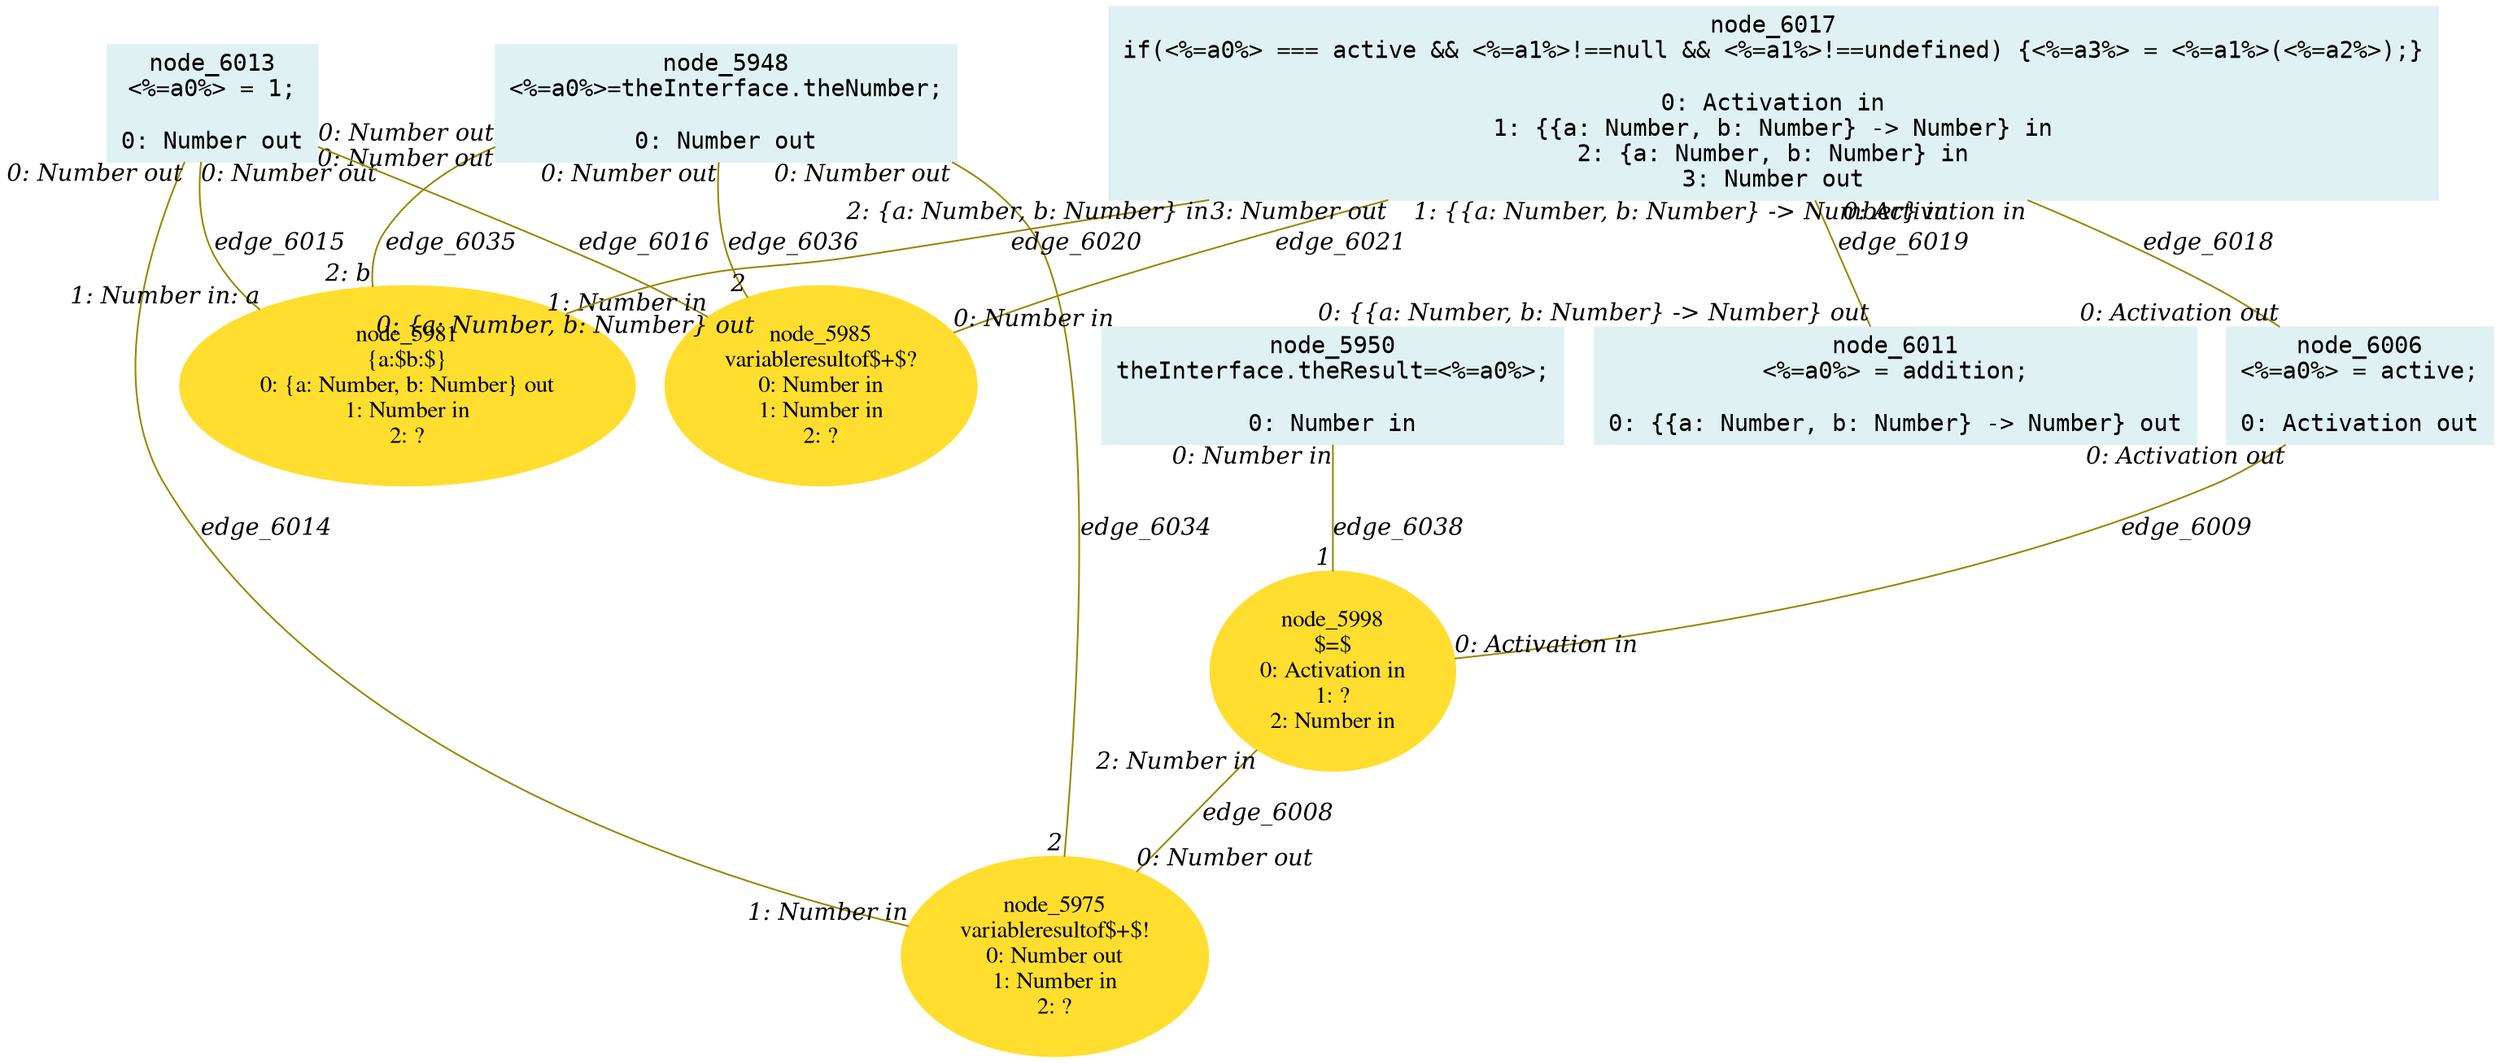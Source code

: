 digraph g{node_5948 [shape="box", style="filled", color="#dff1f2", fontname="Courier", label="node_5948
<%=a0%>=theInterface.theNumber;

0: Number out" ]
node_5950 [shape="box", style="filled", color="#dff1f2", fontname="Courier", label="node_5950
theInterface.theResult=<%=a0%>;

0: Number in" ]
node_5975 [shape="ellipse", style="filled", color="#ffde2f", fontname="Times", label="node_5975
variableresultof$+$!
0: Number out
1: Number in
2: ?" ]
node_5981 [shape="ellipse", style="filled", color="#ffde2f", fontname="Times", label="node_5981
{a:$b:$}
0: {a: Number, b: Number} out
1: Number in
2: ?" ]
node_5985 [shape="ellipse", style="filled", color="#ffde2f", fontname="Times", label="node_5985
variableresultof$+$?
0: Number in
1: Number in
2: ?" ]
node_5998 [shape="ellipse", style="filled", color="#ffde2f", fontname="Times", label="node_5998
$=$
0: Activation in
1: ?
2: Number in" ]
node_6006 [shape="box", style="filled", color="#dff1f2", fontname="Courier", label="node_6006
<%=a0%> = active;

0: Activation out" ]
node_6011 [shape="box", style="filled", color="#dff1f2", fontname="Courier", label="node_6011
<%=a0%> = addition;

0: {{a: Number, b: Number} -> Number} out" ]
node_6013 [shape="box", style="filled", color="#dff1f2", fontname="Courier", label="node_6013
<%=a0%> = 1;

0: Number out" ]
node_6017 [shape="box", style="filled", color="#dff1f2", fontname="Courier", label="node_6017
if(<%=a0%> === active && <%=a1%>!==null && <%=a1%>!==undefined) {<%=a3%> = <%=a1%>(<%=a2%>);}

0: Activation in
1: {{a: Number, b: Number} -> Number} in
2: {a: Number, b: Number} in
3: Number out" ]
node_5998 -> node_5975 [dir=none, arrowHead=none, fontname="Times-Italic", arrowsize=1, color="#9d8400", label="edge_6008",  headlabel="0: Number out", taillabel="2: Number in" ]
node_6006 -> node_5998 [dir=none, arrowHead=none, fontname="Times-Italic", arrowsize=1, color="#9d8400", label="edge_6009",  headlabel="0: Activation in", taillabel="0: Activation out" ]
node_6013 -> node_5975 [dir=none, arrowHead=none, fontname="Times-Italic", arrowsize=1, color="#9d8400", label="edge_6014",  headlabel="1: Number in", taillabel="0: Number out" ]
node_6013 -> node_5981 [dir=none, arrowHead=none, fontname="Times-Italic", arrowsize=1, color="#9d8400", label="edge_6015",  headlabel="1: Number in: a", taillabel="0: Number out" ]
node_6013 -> node_5985 [dir=none, arrowHead=none, fontname="Times-Italic", arrowsize=1, color="#9d8400", label="edge_6016",  headlabel="1: Number in", taillabel="0: Number out" ]
node_6017 -> node_6006 [dir=none, arrowHead=none, fontname="Times-Italic", arrowsize=1, color="#9d8400", label="edge_6018",  headlabel="0: Activation out", taillabel="0: Activation in" ]
node_6017 -> node_6011 [dir=none, arrowHead=none, fontname="Times-Italic", arrowsize=1, color="#9d8400", label="edge_6019",  headlabel="0: {{a: Number, b: Number} -> Number} out", taillabel="1: {{a: Number, b: Number} -> Number} in" ]
node_6017 -> node_5981 [dir=none, arrowHead=none, fontname="Times-Italic", arrowsize=1, color="#9d8400", label="edge_6020",  headlabel="0: {a: Number, b: Number} out", taillabel="2: {a: Number, b: Number} in" ]
node_6017 -> node_5985 [dir=none, arrowHead=none, fontname="Times-Italic", arrowsize=1, color="#9d8400", label="edge_6021",  headlabel="0: Number in", taillabel="3: Number out" ]
node_5948 -> node_5975 [dir=none, arrowHead=none, fontname="Times-Italic", arrowsize=1, color="#9d8400", label="edge_6034",  headlabel="2", taillabel="0: Number out" ]
node_5948 -> node_5981 [dir=none, arrowHead=none, fontname="Times-Italic", arrowsize=1, color="#9d8400", label="edge_6035",  headlabel="2: b", taillabel="0: Number out" ]
node_5948 -> node_5985 [dir=none, arrowHead=none, fontname="Times-Italic", arrowsize=1, color="#9d8400", label="edge_6036",  headlabel="2", taillabel="0: Number out" ]
node_5950 -> node_5998 [dir=none, arrowHead=none, fontname="Times-Italic", arrowsize=1, color="#9d8400", label="edge_6038",  headlabel="1", taillabel="0: Number in" ]
}